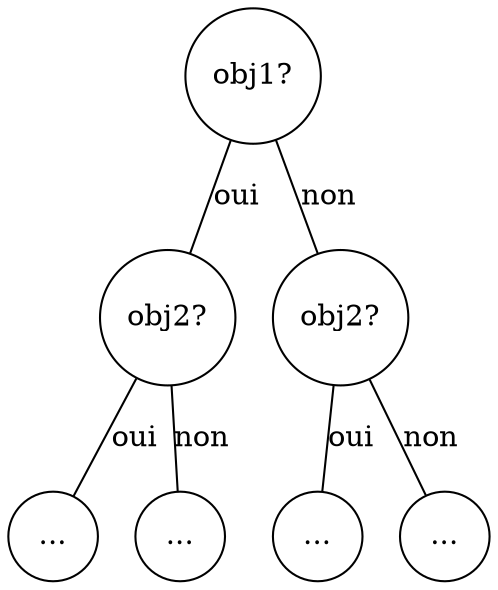 graph g{
1[label="obj1?",height=0.9,width=0.9,fixedsize=true];
2[label="obj2?",height=0.9,width=0.9,fixedsize=true];
3[label="obj2?",height=0.9,width=0.9,fixedsize=true];
4[label="...",height=0.6,width=0.6,fixedsize=true];
5[label="...",height=0.6,width=0.6,fixedsize=true];
6[label="...",height=0.6,width=0.6,fixedsize=true];
7[label="...",height=0.6,width=0.6,fixedsize=true];
1--2[label="oui"];
1--3[label="non"];
2--4[label="oui"];
2--5[label="non"];
3--6[label="oui"];
3--7[label="non"];
}
